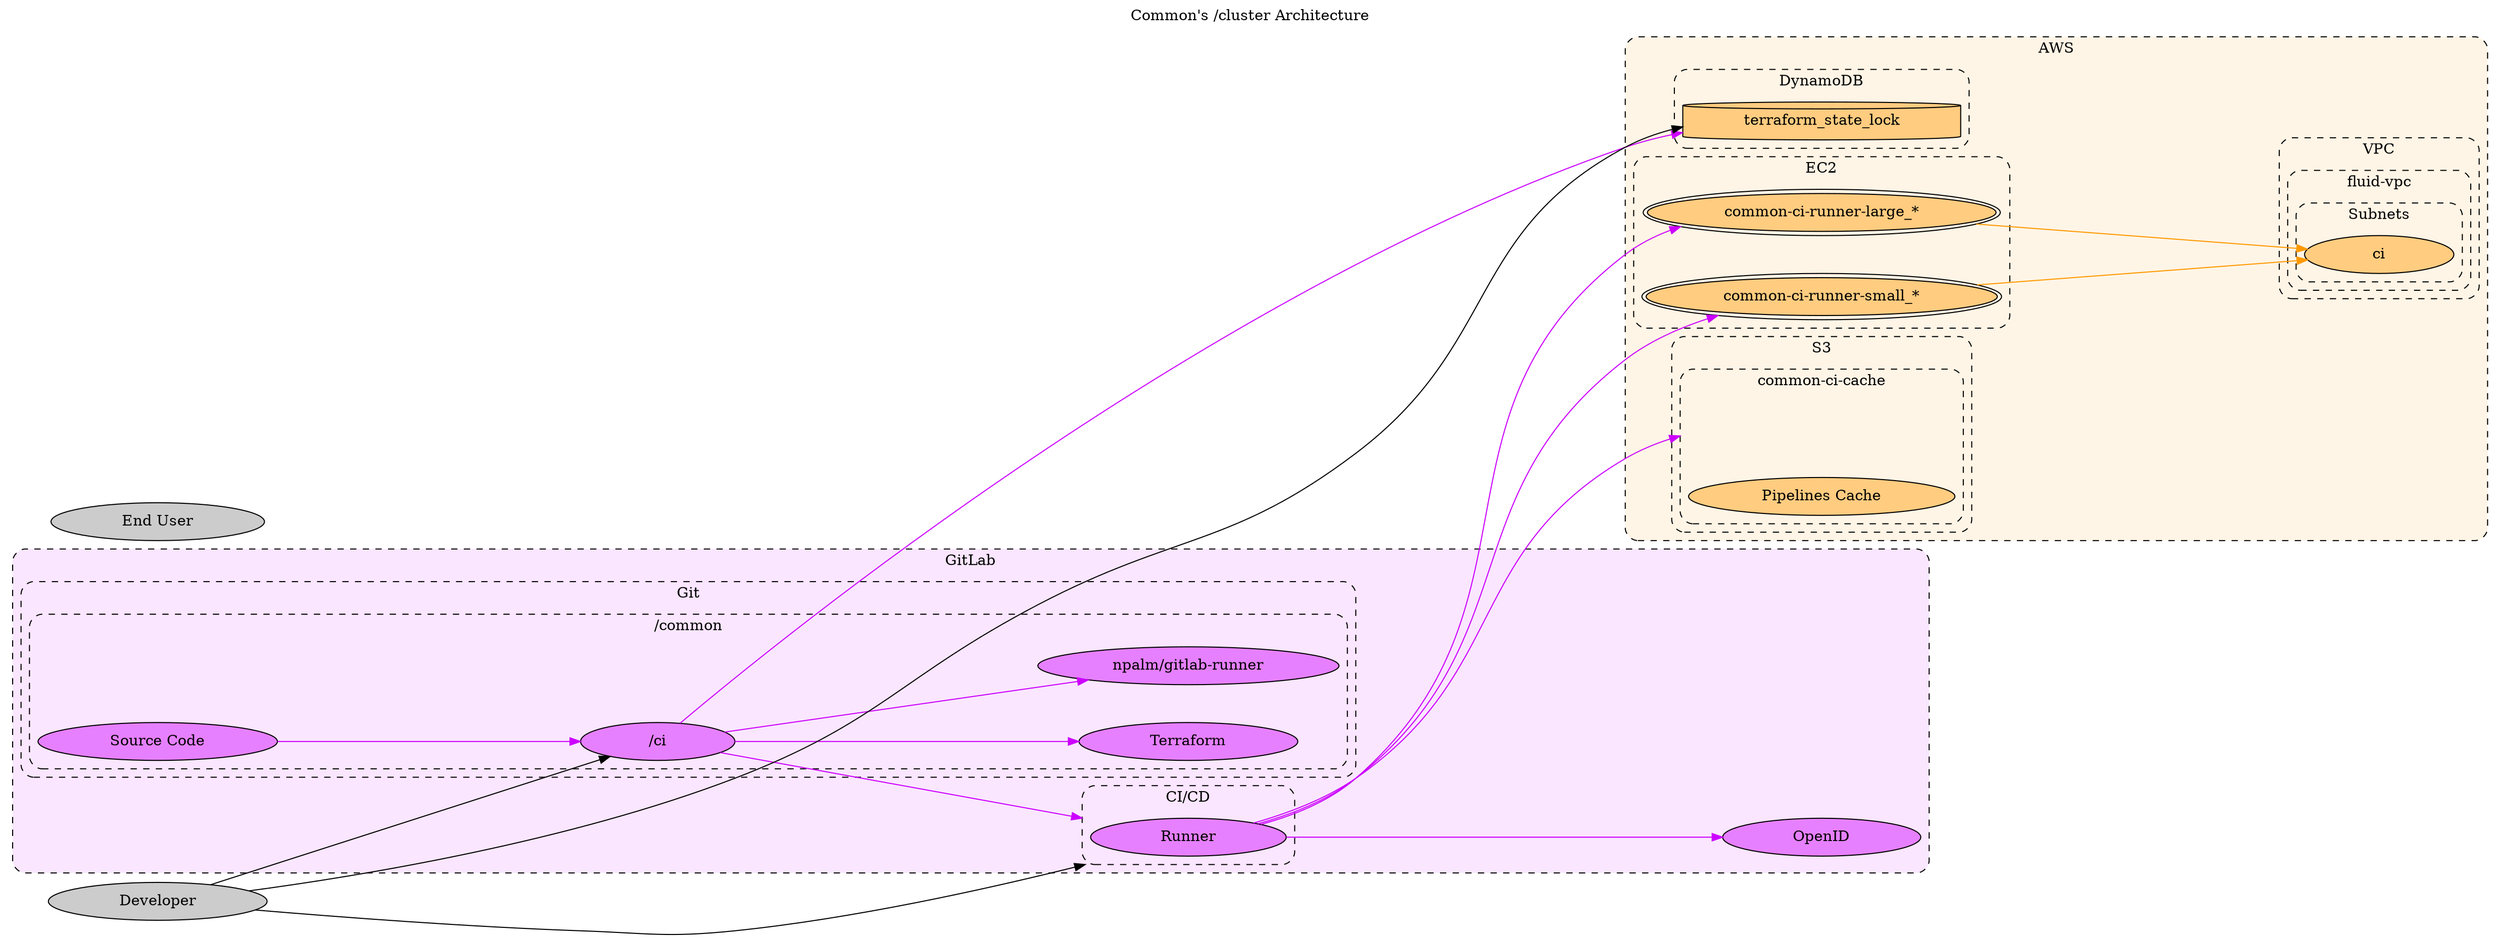 digraph common {
  label="Common's /cluster Architecture"
  labelloc="t"
  compound="true"
  // concentrate="true"
  rankdir="LR"
  ranksep="4.0"
  nodesep="0.5"
  overlap="scalexy"

  node[style="filled" margin="0.8,0.0"]
  graph[style="dashed,rounded"]

  subgraph cluster_aws {
    label="AWS"
    bgcolor="0.1 0.1 1.0"
    node[fillcolor="0.1 0.5 1.0"]

    subgraph cluster_aws_dynamodb {
      label="DynamoDB"

      aws_dynamodb_terraform_state_lock[label="terraform_state_lock" width="3.0" shape="cylinder"]
    }

    subgraph cluster_aws_ec2 {
      label="EC2"

      aws_ec2_common_ci_runner_large[label="common-ci-runner-large_*" peripheries="2"]
      aws_ec2_common_ci_runner_small[label="common-ci-runner-small_*" peripheries="2"]
    }

    subgraph cluster_aws_s3 {
      label="S3"

      subgraph cluster_aws_s3_common_ci_cache {
        label="common-ci-cache"

        cluster_aws_s3_common_ci_cache[label="" style="invis"]

        aws_s3_common_ci_cache_artifacts[label="Pipelines Cache"]
      }
    }

    subgraph cluster_aws_vpc {
      label="VPC"

      subgraph cluster_aws_vpc_fluid_vpc {
        label="fluid-vpc"

        subgraph cluster_aws_vpc_fluid_vpc_subnets {
          label="Subnets"

          cluster_aws_vpc_fluid_vpc_subnets_ci[label="ci"]
        }
      }
    }
  }

  subgraph cluster_gitlab {
    label="GitLab"
    bgcolor="0.8 0.1 1.0"
    node[fillcolor="0.8 0.5 1.0"]

    subgraph cluster_gitlab_git {
      label="Git"

      subgraph cluster_gitlab_git_common {
        label="/common"

        gitlab_git_common[label="Source Code"]
        gitlab_git_common_ci[label="/ci"]
        gitlab_git_common_ci_terraform[label="Terraform"]
        gitlab_git_common_ci_terraform_npalm_gitlab_runner[label="npalm/gitlab-runner"]

      }
    }

    gitlab_open_id_provider[label="OpenID"]

    subgraph cluster_gitlab_ci_cd {
      label="CI/CD"

      gitlab_ci_cd_runner[label="Runner"]
    }
  }

  edge[color="0.1 1.0 1.0"]
  aws_ec2_common_ci_runner_large -> cluster_aws_vpc_fluid_vpc_subnets_ci[]
  aws_ec2_common_ci_runner_small -> cluster_aws_vpc_fluid_vpc_subnets_ci[]

  edge[color="0.8 1.0 1.0"]
  gitlab_ci_cd_runner -> aws_ec2_common_ci_runner_large[]
  gitlab_ci_cd_runner -> aws_ec2_common_ci_runner_small[]
  gitlab_ci_cd_runner -> cluster_aws_s3_common_ci_cache[lhead="cluster_aws_s3_common_ci_cache"]
  gitlab_ci_cd_runner -> gitlab_open_id_provider[]
  gitlab_git_common -> gitlab_git_common_ci[]
  gitlab_git_common_ci -> aws_dynamodb_terraform_state_lock[]
  gitlab_git_common_ci -> gitlab_ci_cd_runner[lhead="cluster_gitlab_ci_cd"]
  gitlab_git_common_ci -> gitlab_git_common_ci_terraform[]
  gitlab_git_common_ci -> gitlab_git_common_ci_terraform_npalm_gitlab_runner[]

  node[fillcolor="0.0 0.0 0.8"]
  customer[label="End User"]
  developer[label="Developer"]

  edge[color="0.0 0.0 0.0"]
  developer -> aws_dynamodb_terraform_state_lock[]
  developer -> gitlab_ci_cd_runner[lhead="cluster_gitlab_ci_cd"]
  developer -> gitlab_git_common_ci[]
}
